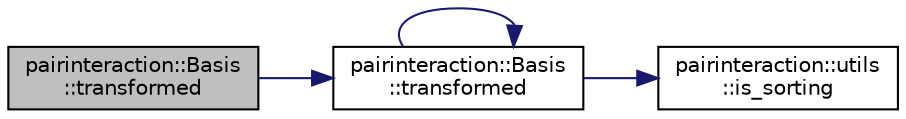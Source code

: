 digraph "pairinteraction::Basis::transformed"
{
 // INTERACTIVE_SVG=YES
 // LATEX_PDF_SIZE
  bgcolor="transparent";
  edge [fontname="Helvetica",fontsize="10",labelfontname="Helvetica",labelfontsize="10"];
  node [fontname="Helvetica",fontsize="10",shape=record];
  rankdir="LR";
  Node1 [label="pairinteraction::Basis\l::transformed",height=0.2,width=0.4,color="black", fillcolor="grey75", style="filled", fontcolor="black",tooltip=" "];
  Node1 -> Node2 [color="midnightblue",fontsize="10",style="solid",fontname="Helvetica"];
  Node2 [label="pairinteraction::Basis\l::transformed",height=0.2,width=0.4,color="black",URL="$classpairinteraction_1_1Basis.html#abe389a2f4a273c9ce39c6503bf06228a",tooltip=" "];
  Node2 -> Node3 [color="midnightblue",fontsize="10",style="solid",fontname="Helvetica"];
  Node3 [label="pairinteraction::utils\l::is_sorting",height=0.2,width=0.4,color="black",URL="$namespacepairinteraction_1_1utils.html#a2520822fcec48f901b125c2ed79b6fc6",tooltip=" "];
  Node2 -> Node2 [color="midnightblue",fontsize="10",style="solid",fontname="Helvetica"];
}
